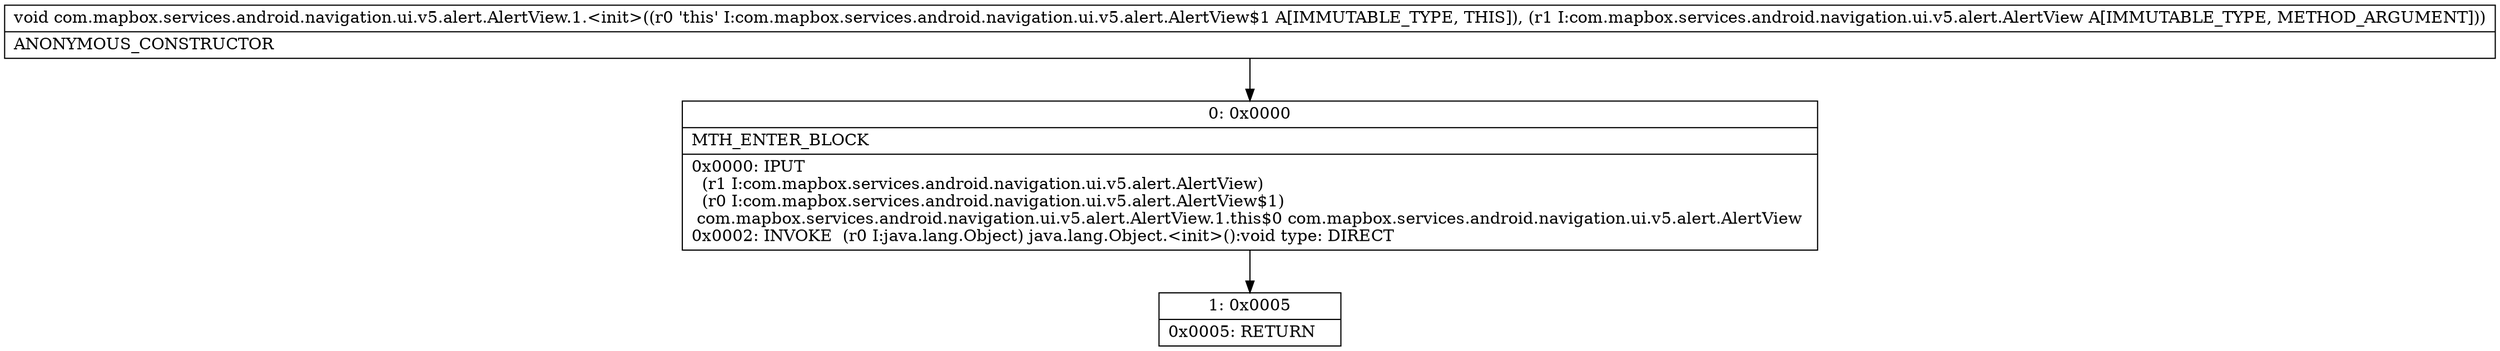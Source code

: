 digraph "CFG forcom.mapbox.services.android.navigation.ui.v5.alert.AlertView.1.\<init\>(Lcom\/mapbox\/services\/android\/navigation\/ui\/v5\/alert\/AlertView;)V" {
Node_0 [shape=record,label="{0\:\ 0x0000|MTH_ENTER_BLOCK\l|0x0000: IPUT  \l  (r1 I:com.mapbox.services.android.navigation.ui.v5.alert.AlertView)\l  (r0 I:com.mapbox.services.android.navigation.ui.v5.alert.AlertView$1)\l com.mapbox.services.android.navigation.ui.v5.alert.AlertView.1.this$0 com.mapbox.services.android.navigation.ui.v5.alert.AlertView \l0x0002: INVOKE  (r0 I:java.lang.Object) java.lang.Object.\<init\>():void type: DIRECT \l}"];
Node_1 [shape=record,label="{1\:\ 0x0005|0x0005: RETURN   \l}"];
MethodNode[shape=record,label="{void com.mapbox.services.android.navigation.ui.v5.alert.AlertView.1.\<init\>((r0 'this' I:com.mapbox.services.android.navigation.ui.v5.alert.AlertView$1 A[IMMUTABLE_TYPE, THIS]), (r1 I:com.mapbox.services.android.navigation.ui.v5.alert.AlertView A[IMMUTABLE_TYPE, METHOD_ARGUMENT]))  | ANONYMOUS_CONSTRUCTOR\l}"];
MethodNode -> Node_0;
Node_0 -> Node_1;
}

